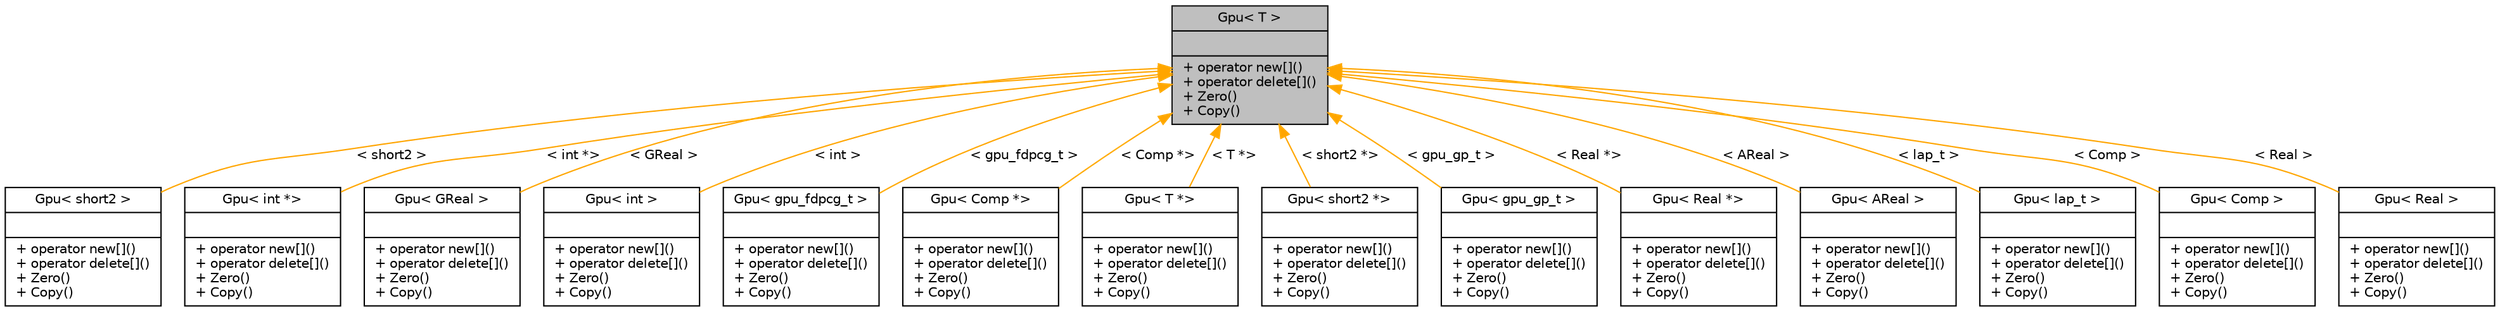 digraph "Gpu&lt; T &gt;"
{
 // INTERACTIVE_SVG=YES
  bgcolor="transparent";
  edge [fontname="Helvetica",fontsize="10",labelfontname="Helvetica",labelfontsize="10"];
  node [fontname="Helvetica",fontsize="10",shape=record];
  Node0 [label="{Gpu\< T \>\n||+ operator new[]()\l+ operator delete[]()\l+ Zero()\l+ Copy()\l}",height=0.2,width=0.4,color="black", fillcolor="grey75", style="filled", fontcolor="black"];
  Node0 -> Node1 [dir="back",color="orange",fontsize="10",style="solid",label=" \< short2 \>" ,fontname="Helvetica"];
  Node1 [label="{Gpu\< short2 \>\n||+ operator new[]()\l+ operator delete[]()\l+ Zero()\l+ Copy()\l}",height=0.2,width=0.4,color="black",URL="$class_gpu.html"];
  Node0 -> Node2 [dir="back",color="orange",fontsize="10",style="solid",label=" \< int *\>" ,fontname="Helvetica"];
  Node2 [label="{Gpu\< int *\>\n||+ operator new[]()\l+ operator delete[]()\l+ Zero()\l+ Copy()\l}",height=0.2,width=0.4,color="black",URL="$class_gpu.html"];
  Node0 -> Node3 [dir="back",color="orange",fontsize="10",style="solid",label=" \< GReal \>" ,fontname="Helvetica"];
  Node3 [label="{Gpu\< GReal \>\n||+ operator new[]()\l+ operator delete[]()\l+ Zero()\l+ Copy()\l}",height=0.2,width=0.4,color="black",URL="$class_gpu.html"];
  Node0 -> Node4 [dir="back",color="orange",fontsize="10",style="solid",label=" \< int \>" ,fontname="Helvetica"];
  Node4 [label="{Gpu\< int \>\n||+ operator new[]()\l+ operator delete[]()\l+ Zero()\l+ Copy()\l}",height=0.2,width=0.4,color="black",URL="$class_gpu.html"];
  Node0 -> Node5 [dir="back",color="orange",fontsize="10",style="solid",label=" \< gpu_fdpcg_t \>" ,fontname="Helvetica"];
  Node5 [label="{Gpu\< gpu_fdpcg_t \>\n||+ operator new[]()\l+ operator delete[]()\l+ Zero()\l+ Copy()\l}",height=0.2,width=0.4,color="black",URL="$class_gpu.html"];
  Node0 -> Node6 [dir="back",color="orange",fontsize="10",style="solid",label=" \< Comp *\>" ,fontname="Helvetica"];
  Node6 [label="{Gpu\< Comp *\>\n||+ operator new[]()\l+ operator delete[]()\l+ Zero()\l+ Copy()\l}",height=0.2,width=0.4,color="black",URL="$class_gpu.html"];
  Node0 -> Node7 [dir="back",color="orange",fontsize="10",style="solid",label=" \< T *\>" ,fontname="Helvetica"];
  Node7 [label="{Gpu\< T *\>\n||+ operator new[]()\l+ operator delete[]()\l+ Zero()\l+ Copy()\l}",height=0.2,width=0.4,color="black",URL="$class_gpu.html"];
  Node0 -> Node8 [dir="back",color="orange",fontsize="10",style="solid",label=" \< short2 *\>" ,fontname="Helvetica"];
  Node8 [label="{Gpu\< short2 *\>\n||+ operator new[]()\l+ operator delete[]()\l+ Zero()\l+ Copy()\l}",height=0.2,width=0.4,color="black",URL="$class_gpu.html"];
  Node0 -> Node9 [dir="back",color="orange",fontsize="10",style="solid",label=" \< gpu_gp_t \>" ,fontname="Helvetica"];
  Node9 [label="{Gpu\< gpu_gp_t \>\n||+ operator new[]()\l+ operator delete[]()\l+ Zero()\l+ Copy()\l}",height=0.2,width=0.4,color="black",URL="$class_gpu.html"];
  Node0 -> Node10 [dir="back",color="orange",fontsize="10",style="solid",label=" \< Real *\>" ,fontname="Helvetica"];
  Node10 [label="{Gpu\< Real *\>\n||+ operator new[]()\l+ operator delete[]()\l+ Zero()\l+ Copy()\l}",height=0.2,width=0.4,color="black",URL="$class_gpu.html"];
  Node0 -> Node11 [dir="back",color="orange",fontsize="10",style="solid",label=" \< AReal \>" ,fontname="Helvetica"];
  Node11 [label="{Gpu\< AReal \>\n||+ operator new[]()\l+ operator delete[]()\l+ Zero()\l+ Copy()\l}",height=0.2,width=0.4,color="black",URL="$class_gpu.html"];
  Node0 -> Node12 [dir="back",color="orange",fontsize="10",style="solid",label=" \< lap_t \>" ,fontname="Helvetica"];
  Node12 [label="{Gpu\< lap_t \>\n||+ operator new[]()\l+ operator delete[]()\l+ Zero()\l+ Copy()\l}",height=0.2,width=0.4,color="black",URL="$class_gpu.html"];
  Node0 -> Node13 [dir="back",color="orange",fontsize="10",style="solid",label=" \< Comp \>" ,fontname="Helvetica"];
  Node13 [label="{Gpu\< Comp \>\n||+ operator new[]()\l+ operator delete[]()\l+ Zero()\l+ Copy()\l}",height=0.2,width=0.4,color="black",URL="$class_gpu.html"];
  Node0 -> Node14 [dir="back",color="orange",fontsize="10",style="solid",label=" \< Real \>" ,fontname="Helvetica"];
  Node14 [label="{Gpu\< Real \>\n||+ operator new[]()\l+ operator delete[]()\l+ Zero()\l+ Copy()\l}",height=0.2,width=0.4,color="black",URL="$class_gpu.html"];
}
